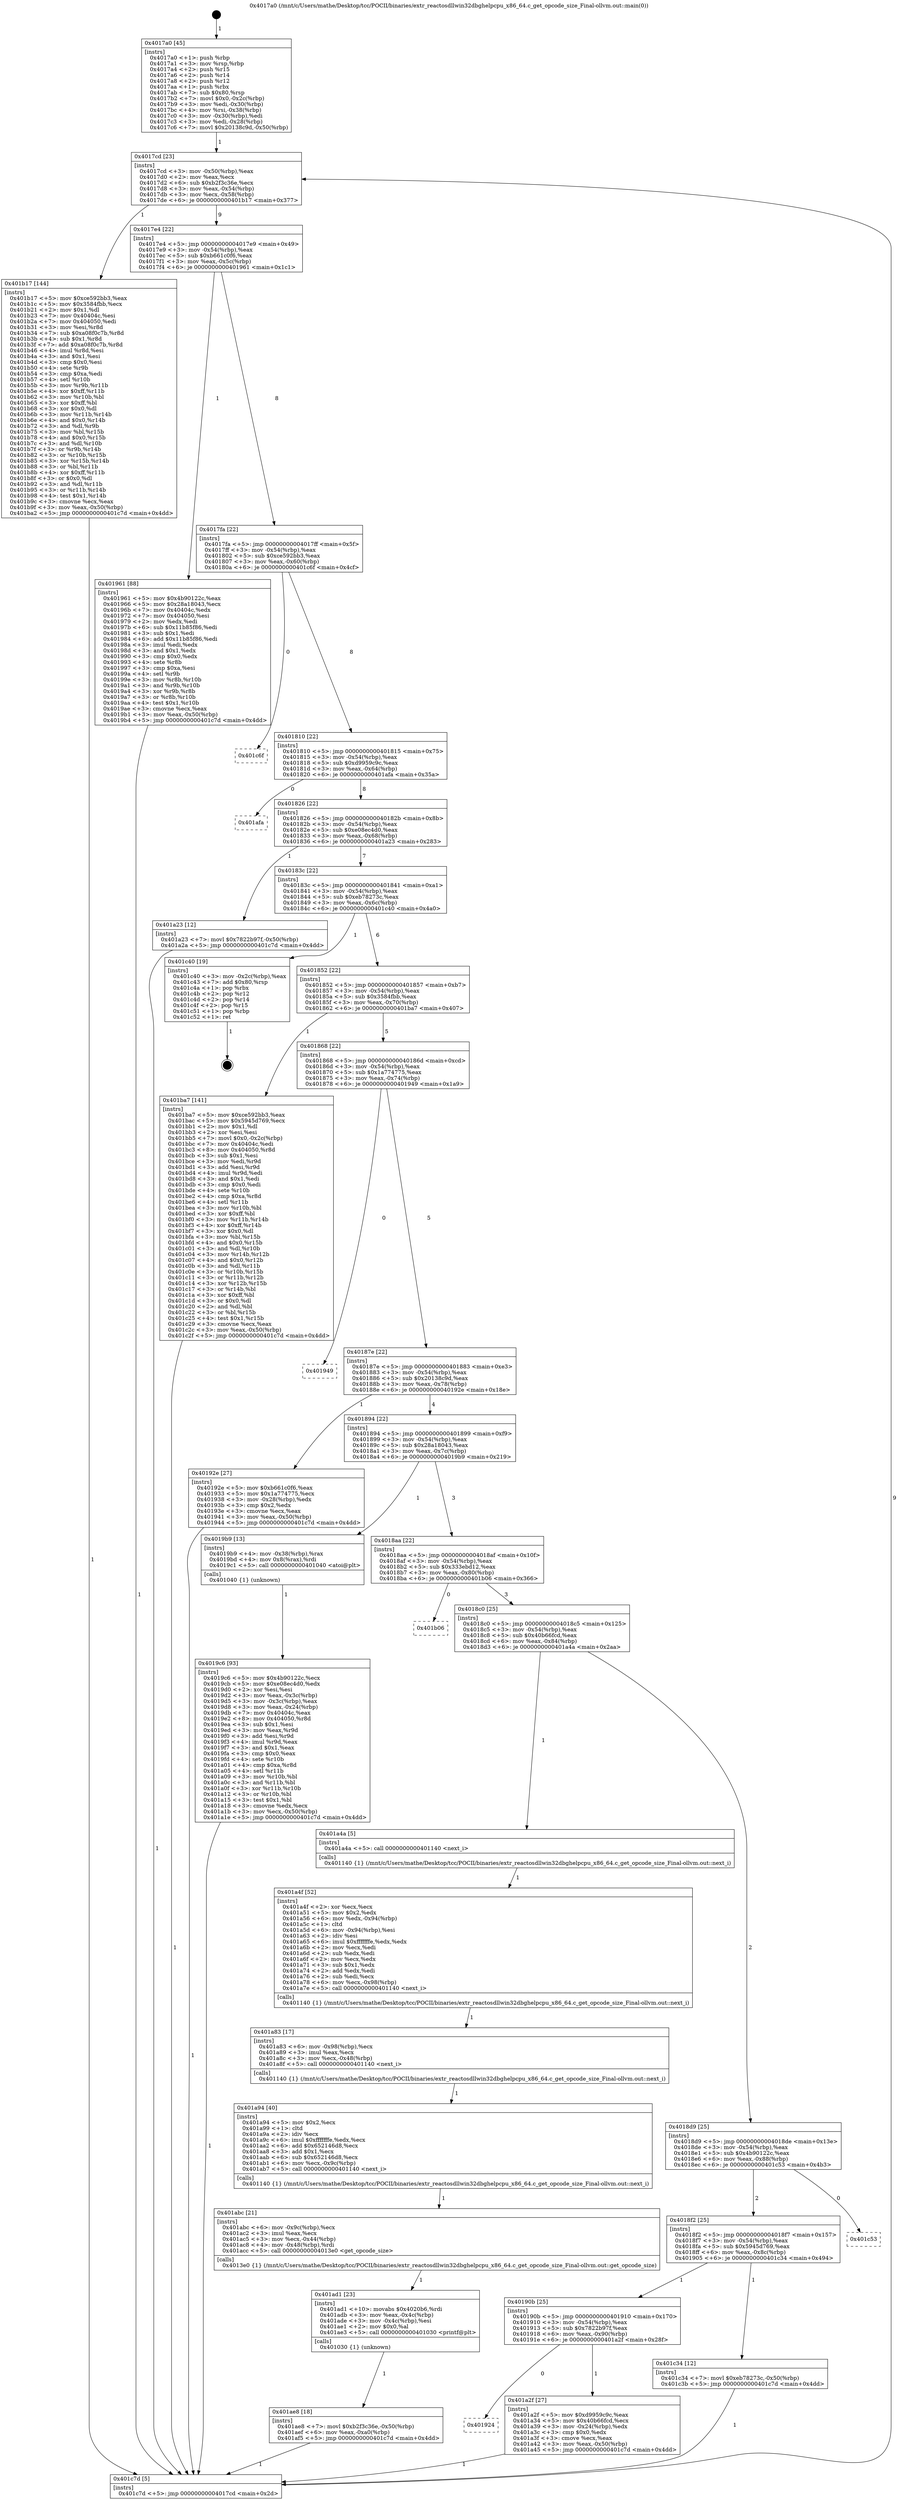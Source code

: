digraph "0x4017a0" {
  label = "0x4017a0 (/mnt/c/Users/mathe/Desktop/tcc/POCII/binaries/extr_reactosdllwin32dbghelpcpu_x86_64.c_get_opcode_size_Final-ollvm.out::main(0))"
  labelloc = "t"
  node[shape=record]

  Entry [label="",width=0.3,height=0.3,shape=circle,fillcolor=black,style=filled]
  "0x4017cd" [label="{
     0x4017cd [23]\l
     | [instrs]\l
     &nbsp;&nbsp;0x4017cd \<+3\>: mov -0x50(%rbp),%eax\l
     &nbsp;&nbsp;0x4017d0 \<+2\>: mov %eax,%ecx\l
     &nbsp;&nbsp;0x4017d2 \<+6\>: sub $0xb2f3c36e,%ecx\l
     &nbsp;&nbsp;0x4017d8 \<+3\>: mov %eax,-0x54(%rbp)\l
     &nbsp;&nbsp;0x4017db \<+3\>: mov %ecx,-0x58(%rbp)\l
     &nbsp;&nbsp;0x4017de \<+6\>: je 0000000000401b17 \<main+0x377\>\l
  }"]
  "0x401b17" [label="{
     0x401b17 [144]\l
     | [instrs]\l
     &nbsp;&nbsp;0x401b17 \<+5\>: mov $0xce592bb3,%eax\l
     &nbsp;&nbsp;0x401b1c \<+5\>: mov $0x3584fbb,%ecx\l
     &nbsp;&nbsp;0x401b21 \<+2\>: mov $0x1,%dl\l
     &nbsp;&nbsp;0x401b23 \<+7\>: mov 0x40404c,%esi\l
     &nbsp;&nbsp;0x401b2a \<+7\>: mov 0x404050,%edi\l
     &nbsp;&nbsp;0x401b31 \<+3\>: mov %esi,%r8d\l
     &nbsp;&nbsp;0x401b34 \<+7\>: sub $0xa08f0c7b,%r8d\l
     &nbsp;&nbsp;0x401b3b \<+4\>: sub $0x1,%r8d\l
     &nbsp;&nbsp;0x401b3f \<+7\>: add $0xa08f0c7b,%r8d\l
     &nbsp;&nbsp;0x401b46 \<+4\>: imul %r8d,%esi\l
     &nbsp;&nbsp;0x401b4a \<+3\>: and $0x1,%esi\l
     &nbsp;&nbsp;0x401b4d \<+3\>: cmp $0x0,%esi\l
     &nbsp;&nbsp;0x401b50 \<+4\>: sete %r9b\l
     &nbsp;&nbsp;0x401b54 \<+3\>: cmp $0xa,%edi\l
     &nbsp;&nbsp;0x401b57 \<+4\>: setl %r10b\l
     &nbsp;&nbsp;0x401b5b \<+3\>: mov %r9b,%r11b\l
     &nbsp;&nbsp;0x401b5e \<+4\>: xor $0xff,%r11b\l
     &nbsp;&nbsp;0x401b62 \<+3\>: mov %r10b,%bl\l
     &nbsp;&nbsp;0x401b65 \<+3\>: xor $0xff,%bl\l
     &nbsp;&nbsp;0x401b68 \<+3\>: xor $0x0,%dl\l
     &nbsp;&nbsp;0x401b6b \<+3\>: mov %r11b,%r14b\l
     &nbsp;&nbsp;0x401b6e \<+4\>: and $0x0,%r14b\l
     &nbsp;&nbsp;0x401b72 \<+3\>: and %dl,%r9b\l
     &nbsp;&nbsp;0x401b75 \<+3\>: mov %bl,%r15b\l
     &nbsp;&nbsp;0x401b78 \<+4\>: and $0x0,%r15b\l
     &nbsp;&nbsp;0x401b7c \<+3\>: and %dl,%r10b\l
     &nbsp;&nbsp;0x401b7f \<+3\>: or %r9b,%r14b\l
     &nbsp;&nbsp;0x401b82 \<+3\>: or %r10b,%r15b\l
     &nbsp;&nbsp;0x401b85 \<+3\>: xor %r15b,%r14b\l
     &nbsp;&nbsp;0x401b88 \<+3\>: or %bl,%r11b\l
     &nbsp;&nbsp;0x401b8b \<+4\>: xor $0xff,%r11b\l
     &nbsp;&nbsp;0x401b8f \<+3\>: or $0x0,%dl\l
     &nbsp;&nbsp;0x401b92 \<+3\>: and %dl,%r11b\l
     &nbsp;&nbsp;0x401b95 \<+3\>: or %r11b,%r14b\l
     &nbsp;&nbsp;0x401b98 \<+4\>: test $0x1,%r14b\l
     &nbsp;&nbsp;0x401b9c \<+3\>: cmovne %ecx,%eax\l
     &nbsp;&nbsp;0x401b9f \<+3\>: mov %eax,-0x50(%rbp)\l
     &nbsp;&nbsp;0x401ba2 \<+5\>: jmp 0000000000401c7d \<main+0x4dd\>\l
  }"]
  "0x4017e4" [label="{
     0x4017e4 [22]\l
     | [instrs]\l
     &nbsp;&nbsp;0x4017e4 \<+5\>: jmp 00000000004017e9 \<main+0x49\>\l
     &nbsp;&nbsp;0x4017e9 \<+3\>: mov -0x54(%rbp),%eax\l
     &nbsp;&nbsp;0x4017ec \<+5\>: sub $0xb661c0f6,%eax\l
     &nbsp;&nbsp;0x4017f1 \<+3\>: mov %eax,-0x5c(%rbp)\l
     &nbsp;&nbsp;0x4017f4 \<+6\>: je 0000000000401961 \<main+0x1c1\>\l
  }"]
  Exit [label="",width=0.3,height=0.3,shape=circle,fillcolor=black,style=filled,peripheries=2]
  "0x401961" [label="{
     0x401961 [88]\l
     | [instrs]\l
     &nbsp;&nbsp;0x401961 \<+5\>: mov $0x4b90122c,%eax\l
     &nbsp;&nbsp;0x401966 \<+5\>: mov $0x28a18043,%ecx\l
     &nbsp;&nbsp;0x40196b \<+7\>: mov 0x40404c,%edx\l
     &nbsp;&nbsp;0x401972 \<+7\>: mov 0x404050,%esi\l
     &nbsp;&nbsp;0x401979 \<+2\>: mov %edx,%edi\l
     &nbsp;&nbsp;0x40197b \<+6\>: sub $0x11b85f86,%edi\l
     &nbsp;&nbsp;0x401981 \<+3\>: sub $0x1,%edi\l
     &nbsp;&nbsp;0x401984 \<+6\>: add $0x11b85f86,%edi\l
     &nbsp;&nbsp;0x40198a \<+3\>: imul %edi,%edx\l
     &nbsp;&nbsp;0x40198d \<+3\>: and $0x1,%edx\l
     &nbsp;&nbsp;0x401990 \<+3\>: cmp $0x0,%edx\l
     &nbsp;&nbsp;0x401993 \<+4\>: sete %r8b\l
     &nbsp;&nbsp;0x401997 \<+3\>: cmp $0xa,%esi\l
     &nbsp;&nbsp;0x40199a \<+4\>: setl %r9b\l
     &nbsp;&nbsp;0x40199e \<+3\>: mov %r8b,%r10b\l
     &nbsp;&nbsp;0x4019a1 \<+3\>: and %r9b,%r10b\l
     &nbsp;&nbsp;0x4019a4 \<+3\>: xor %r9b,%r8b\l
     &nbsp;&nbsp;0x4019a7 \<+3\>: or %r8b,%r10b\l
     &nbsp;&nbsp;0x4019aa \<+4\>: test $0x1,%r10b\l
     &nbsp;&nbsp;0x4019ae \<+3\>: cmovne %ecx,%eax\l
     &nbsp;&nbsp;0x4019b1 \<+3\>: mov %eax,-0x50(%rbp)\l
     &nbsp;&nbsp;0x4019b4 \<+5\>: jmp 0000000000401c7d \<main+0x4dd\>\l
  }"]
  "0x4017fa" [label="{
     0x4017fa [22]\l
     | [instrs]\l
     &nbsp;&nbsp;0x4017fa \<+5\>: jmp 00000000004017ff \<main+0x5f\>\l
     &nbsp;&nbsp;0x4017ff \<+3\>: mov -0x54(%rbp),%eax\l
     &nbsp;&nbsp;0x401802 \<+5\>: sub $0xce592bb3,%eax\l
     &nbsp;&nbsp;0x401807 \<+3\>: mov %eax,-0x60(%rbp)\l
     &nbsp;&nbsp;0x40180a \<+6\>: je 0000000000401c6f \<main+0x4cf\>\l
  }"]
  "0x401ae8" [label="{
     0x401ae8 [18]\l
     | [instrs]\l
     &nbsp;&nbsp;0x401ae8 \<+7\>: movl $0xb2f3c36e,-0x50(%rbp)\l
     &nbsp;&nbsp;0x401aef \<+6\>: mov %eax,-0xa0(%rbp)\l
     &nbsp;&nbsp;0x401af5 \<+5\>: jmp 0000000000401c7d \<main+0x4dd\>\l
  }"]
  "0x401c6f" [label="{
     0x401c6f\l
  }", style=dashed]
  "0x401810" [label="{
     0x401810 [22]\l
     | [instrs]\l
     &nbsp;&nbsp;0x401810 \<+5\>: jmp 0000000000401815 \<main+0x75\>\l
     &nbsp;&nbsp;0x401815 \<+3\>: mov -0x54(%rbp),%eax\l
     &nbsp;&nbsp;0x401818 \<+5\>: sub $0xd9959c9c,%eax\l
     &nbsp;&nbsp;0x40181d \<+3\>: mov %eax,-0x64(%rbp)\l
     &nbsp;&nbsp;0x401820 \<+6\>: je 0000000000401afa \<main+0x35a\>\l
  }"]
  "0x401ad1" [label="{
     0x401ad1 [23]\l
     | [instrs]\l
     &nbsp;&nbsp;0x401ad1 \<+10\>: movabs $0x4020b6,%rdi\l
     &nbsp;&nbsp;0x401adb \<+3\>: mov %eax,-0x4c(%rbp)\l
     &nbsp;&nbsp;0x401ade \<+3\>: mov -0x4c(%rbp),%esi\l
     &nbsp;&nbsp;0x401ae1 \<+2\>: mov $0x0,%al\l
     &nbsp;&nbsp;0x401ae3 \<+5\>: call 0000000000401030 \<printf@plt\>\l
     | [calls]\l
     &nbsp;&nbsp;0x401030 \{1\} (unknown)\l
  }"]
  "0x401afa" [label="{
     0x401afa\l
  }", style=dashed]
  "0x401826" [label="{
     0x401826 [22]\l
     | [instrs]\l
     &nbsp;&nbsp;0x401826 \<+5\>: jmp 000000000040182b \<main+0x8b\>\l
     &nbsp;&nbsp;0x40182b \<+3\>: mov -0x54(%rbp),%eax\l
     &nbsp;&nbsp;0x40182e \<+5\>: sub $0xe08ec4d0,%eax\l
     &nbsp;&nbsp;0x401833 \<+3\>: mov %eax,-0x68(%rbp)\l
     &nbsp;&nbsp;0x401836 \<+6\>: je 0000000000401a23 \<main+0x283\>\l
  }"]
  "0x401abc" [label="{
     0x401abc [21]\l
     | [instrs]\l
     &nbsp;&nbsp;0x401abc \<+6\>: mov -0x9c(%rbp),%ecx\l
     &nbsp;&nbsp;0x401ac2 \<+3\>: imul %eax,%ecx\l
     &nbsp;&nbsp;0x401ac5 \<+3\>: mov %ecx,-0x44(%rbp)\l
     &nbsp;&nbsp;0x401ac8 \<+4\>: mov -0x48(%rbp),%rdi\l
     &nbsp;&nbsp;0x401acc \<+5\>: call 00000000004013e0 \<get_opcode_size\>\l
     | [calls]\l
     &nbsp;&nbsp;0x4013e0 \{1\} (/mnt/c/Users/mathe/Desktop/tcc/POCII/binaries/extr_reactosdllwin32dbghelpcpu_x86_64.c_get_opcode_size_Final-ollvm.out::get_opcode_size)\l
  }"]
  "0x401a23" [label="{
     0x401a23 [12]\l
     | [instrs]\l
     &nbsp;&nbsp;0x401a23 \<+7\>: movl $0x7822b97f,-0x50(%rbp)\l
     &nbsp;&nbsp;0x401a2a \<+5\>: jmp 0000000000401c7d \<main+0x4dd\>\l
  }"]
  "0x40183c" [label="{
     0x40183c [22]\l
     | [instrs]\l
     &nbsp;&nbsp;0x40183c \<+5\>: jmp 0000000000401841 \<main+0xa1\>\l
     &nbsp;&nbsp;0x401841 \<+3\>: mov -0x54(%rbp),%eax\l
     &nbsp;&nbsp;0x401844 \<+5\>: sub $0xeb78273c,%eax\l
     &nbsp;&nbsp;0x401849 \<+3\>: mov %eax,-0x6c(%rbp)\l
     &nbsp;&nbsp;0x40184c \<+6\>: je 0000000000401c40 \<main+0x4a0\>\l
  }"]
  "0x401a94" [label="{
     0x401a94 [40]\l
     | [instrs]\l
     &nbsp;&nbsp;0x401a94 \<+5\>: mov $0x2,%ecx\l
     &nbsp;&nbsp;0x401a99 \<+1\>: cltd\l
     &nbsp;&nbsp;0x401a9a \<+2\>: idiv %ecx\l
     &nbsp;&nbsp;0x401a9c \<+6\>: imul $0xfffffffe,%edx,%ecx\l
     &nbsp;&nbsp;0x401aa2 \<+6\>: add $0x652146d8,%ecx\l
     &nbsp;&nbsp;0x401aa8 \<+3\>: add $0x1,%ecx\l
     &nbsp;&nbsp;0x401aab \<+6\>: sub $0x652146d8,%ecx\l
     &nbsp;&nbsp;0x401ab1 \<+6\>: mov %ecx,-0x9c(%rbp)\l
     &nbsp;&nbsp;0x401ab7 \<+5\>: call 0000000000401140 \<next_i\>\l
     | [calls]\l
     &nbsp;&nbsp;0x401140 \{1\} (/mnt/c/Users/mathe/Desktop/tcc/POCII/binaries/extr_reactosdllwin32dbghelpcpu_x86_64.c_get_opcode_size_Final-ollvm.out::next_i)\l
  }"]
  "0x401c40" [label="{
     0x401c40 [19]\l
     | [instrs]\l
     &nbsp;&nbsp;0x401c40 \<+3\>: mov -0x2c(%rbp),%eax\l
     &nbsp;&nbsp;0x401c43 \<+7\>: add $0x80,%rsp\l
     &nbsp;&nbsp;0x401c4a \<+1\>: pop %rbx\l
     &nbsp;&nbsp;0x401c4b \<+2\>: pop %r12\l
     &nbsp;&nbsp;0x401c4d \<+2\>: pop %r14\l
     &nbsp;&nbsp;0x401c4f \<+2\>: pop %r15\l
     &nbsp;&nbsp;0x401c51 \<+1\>: pop %rbp\l
     &nbsp;&nbsp;0x401c52 \<+1\>: ret\l
  }"]
  "0x401852" [label="{
     0x401852 [22]\l
     | [instrs]\l
     &nbsp;&nbsp;0x401852 \<+5\>: jmp 0000000000401857 \<main+0xb7\>\l
     &nbsp;&nbsp;0x401857 \<+3\>: mov -0x54(%rbp),%eax\l
     &nbsp;&nbsp;0x40185a \<+5\>: sub $0x3584fbb,%eax\l
     &nbsp;&nbsp;0x40185f \<+3\>: mov %eax,-0x70(%rbp)\l
     &nbsp;&nbsp;0x401862 \<+6\>: je 0000000000401ba7 \<main+0x407\>\l
  }"]
  "0x401a83" [label="{
     0x401a83 [17]\l
     | [instrs]\l
     &nbsp;&nbsp;0x401a83 \<+6\>: mov -0x98(%rbp),%ecx\l
     &nbsp;&nbsp;0x401a89 \<+3\>: imul %eax,%ecx\l
     &nbsp;&nbsp;0x401a8c \<+3\>: mov %ecx,-0x48(%rbp)\l
     &nbsp;&nbsp;0x401a8f \<+5\>: call 0000000000401140 \<next_i\>\l
     | [calls]\l
     &nbsp;&nbsp;0x401140 \{1\} (/mnt/c/Users/mathe/Desktop/tcc/POCII/binaries/extr_reactosdllwin32dbghelpcpu_x86_64.c_get_opcode_size_Final-ollvm.out::next_i)\l
  }"]
  "0x401ba7" [label="{
     0x401ba7 [141]\l
     | [instrs]\l
     &nbsp;&nbsp;0x401ba7 \<+5\>: mov $0xce592bb3,%eax\l
     &nbsp;&nbsp;0x401bac \<+5\>: mov $0x5945d769,%ecx\l
     &nbsp;&nbsp;0x401bb1 \<+2\>: mov $0x1,%dl\l
     &nbsp;&nbsp;0x401bb3 \<+2\>: xor %esi,%esi\l
     &nbsp;&nbsp;0x401bb5 \<+7\>: movl $0x0,-0x2c(%rbp)\l
     &nbsp;&nbsp;0x401bbc \<+7\>: mov 0x40404c,%edi\l
     &nbsp;&nbsp;0x401bc3 \<+8\>: mov 0x404050,%r8d\l
     &nbsp;&nbsp;0x401bcb \<+3\>: sub $0x1,%esi\l
     &nbsp;&nbsp;0x401bce \<+3\>: mov %edi,%r9d\l
     &nbsp;&nbsp;0x401bd1 \<+3\>: add %esi,%r9d\l
     &nbsp;&nbsp;0x401bd4 \<+4\>: imul %r9d,%edi\l
     &nbsp;&nbsp;0x401bd8 \<+3\>: and $0x1,%edi\l
     &nbsp;&nbsp;0x401bdb \<+3\>: cmp $0x0,%edi\l
     &nbsp;&nbsp;0x401bde \<+4\>: sete %r10b\l
     &nbsp;&nbsp;0x401be2 \<+4\>: cmp $0xa,%r8d\l
     &nbsp;&nbsp;0x401be6 \<+4\>: setl %r11b\l
     &nbsp;&nbsp;0x401bea \<+3\>: mov %r10b,%bl\l
     &nbsp;&nbsp;0x401bed \<+3\>: xor $0xff,%bl\l
     &nbsp;&nbsp;0x401bf0 \<+3\>: mov %r11b,%r14b\l
     &nbsp;&nbsp;0x401bf3 \<+4\>: xor $0xff,%r14b\l
     &nbsp;&nbsp;0x401bf7 \<+3\>: xor $0x0,%dl\l
     &nbsp;&nbsp;0x401bfa \<+3\>: mov %bl,%r15b\l
     &nbsp;&nbsp;0x401bfd \<+4\>: and $0x0,%r15b\l
     &nbsp;&nbsp;0x401c01 \<+3\>: and %dl,%r10b\l
     &nbsp;&nbsp;0x401c04 \<+3\>: mov %r14b,%r12b\l
     &nbsp;&nbsp;0x401c07 \<+4\>: and $0x0,%r12b\l
     &nbsp;&nbsp;0x401c0b \<+3\>: and %dl,%r11b\l
     &nbsp;&nbsp;0x401c0e \<+3\>: or %r10b,%r15b\l
     &nbsp;&nbsp;0x401c11 \<+3\>: or %r11b,%r12b\l
     &nbsp;&nbsp;0x401c14 \<+3\>: xor %r12b,%r15b\l
     &nbsp;&nbsp;0x401c17 \<+3\>: or %r14b,%bl\l
     &nbsp;&nbsp;0x401c1a \<+3\>: xor $0xff,%bl\l
     &nbsp;&nbsp;0x401c1d \<+3\>: or $0x0,%dl\l
     &nbsp;&nbsp;0x401c20 \<+2\>: and %dl,%bl\l
     &nbsp;&nbsp;0x401c22 \<+3\>: or %bl,%r15b\l
     &nbsp;&nbsp;0x401c25 \<+4\>: test $0x1,%r15b\l
     &nbsp;&nbsp;0x401c29 \<+3\>: cmovne %ecx,%eax\l
     &nbsp;&nbsp;0x401c2c \<+3\>: mov %eax,-0x50(%rbp)\l
     &nbsp;&nbsp;0x401c2f \<+5\>: jmp 0000000000401c7d \<main+0x4dd\>\l
  }"]
  "0x401868" [label="{
     0x401868 [22]\l
     | [instrs]\l
     &nbsp;&nbsp;0x401868 \<+5\>: jmp 000000000040186d \<main+0xcd\>\l
     &nbsp;&nbsp;0x40186d \<+3\>: mov -0x54(%rbp),%eax\l
     &nbsp;&nbsp;0x401870 \<+5\>: sub $0x1a774775,%eax\l
     &nbsp;&nbsp;0x401875 \<+3\>: mov %eax,-0x74(%rbp)\l
     &nbsp;&nbsp;0x401878 \<+6\>: je 0000000000401949 \<main+0x1a9\>\l
  }"]
  "0x401a4f" [label="{
     0x401a4f [52]\l
     | [instrs]\l
     &nbsp;&nbsp;0x401a4f \<+2\>: xor %ecx,%ecx\l
     &nbsp;&nbsp;0x401a51 \<+5\>: mov $0x2,%edx\l
     &nbsp;&nbsp;0x401a56 \<+6\>: mov %edx,-0x94(%rbp)\l
     &nbsp;&nbsp;0x401a5c \<+1\>: cltd\l
     &nbsp;&nbsp;0x401a5d \<+6\>: mov -0x94(%rbp),%esi\l
     &nbsp;&nbsp;0x401a63 \<+2\>: idiv %esi\l
     &nbsp;&nbsp;0x401a65 \<+6\>: imul $0xfffffffe,%edx,%edx\l
     &nbsp;&nbsp;0x401a6b \<+2\>: mov %ecx,%edi\l
     &nbsp;&nbsp;0x401a6d \<+2\>: sub %edx,%edi\l
     &nbsp;&nbsp;0x401a6f \<+2\>: mov %ecx,%edx\l
     &nbsp;&nbsp;0x401a71 \<+3\>: sub $0x1,%edx\l
     &nbsp;&nbsp;0x401a74 \<+2\>: add %edx,%edi\l
     &nbsp;&nbsp;0x401a76 \<+2\>: sub %edi,%ecx\l
     &nbsp;&nbsp;0x401a78 \<+6\>: mov %ecx,-0x98(%rbp)\l
     &nbsp;&nbsp;0x401a7e \<+5\>: call 0000000000401140 \<next_i\>\l
     | [calls]\l
     &nbsp;&nbsp;0x401140 \{1\} (/mnt/c/Users/mathe/Desktop/tcc/POCII/binaries/extr_reactosdllwin32dbghelpcpu_x86_64.c_get_opcode_size_Final-ollvm.out::next_i)\l
  }"]
  "0x401949" [label="{
     0x401949\l
  }", style=dashed]
  "0x40187e" [label="{
     0x40187e [22]\l
     | [instrs]\l
     &nbsp;&nbsp;0x40187e \<+5\>: jmp 0000000000401883 \<main+0xe3\>\l
     &nbsp;&nbsp;0x401883 \<+3\>: mov -0x54(%rbp),%eax\l
     &nbsp;&nbsp;0x401886 \<+5\>: sub $0x20138c9d,%eax\l
     &nbsp;&nbsp;0x40188b \<+3\>: mov %eax,-0x78(%rbp)\l
     &nbsp;&nbsp;0x40188e \<+6\>: je 000000000040192e \<main+0x18e\>\l
  }"]
  "0x401924" [label="{
     0x401924\l
  }", style=dashed]
  "0x40192e" [label="{
     0x40192e [27]\l
     | [instrs]\l
     &nbsp;&nbsp;0x40192e \<+5\>: mov $0xb661c0f6,%eax\l
     &nbsp;&nbsp;0x401933 \<+5\>: mov $0x1a774775,%ecx\l
     &nbsp;&nbsp;0x401938 \<+3\>: mov -0x28(%rbp),%edx\l
     &nbsp;&nbsp;0x40193b \<+3\>: cmp $0x2,%edx\l
     &nbsp;&nbsp;0x40193e \<+3\>: cmovne %ecx,%eax\l
     &nbsp;&nbsp;0x401941 \<+3\>: mov %eax,-0x50(%rbp)\l
     &nbsp;&nbsp;0x401944 \<+5\>: jmp 0000000000401c7d \<main+0x4dd\>\l
  }"]
  "0x401894" [label="{
     0x401894 [22]\l
     | [instrs]\l
     &nbsp;&nbsp;0x401894 \<+5\>: jmp 0000000000401899 \<main+0xf9\>\l
     &nbsp;&nbsp;0x401899 \<+3\>: mov -0x54(%rbp),%eax\l
     &nbsp;&nbsp;0x40189c \<+5\>: sub $0x28a18043,%eax\l
     &nbsp;&nbsp;0x4018a1 \<+3\>: mov %eax,-0x7c(%rbp)\l
     &nbsp;&nbsp;0x4018a4 \<+6\>: je 00000000004019b9 \<main+0x219\>\l
  }"]
  "0x401c7d" [label="{
     0x401c7d [5]\l
     | [instrs]\l
     &nbsp;&nbsp;0x401c7d \<+5\>: jmp 00000000004017cd \<main+0x2d\>\l
  }"]
  "0x4017a0" [label="{
     0x4017a0 [45]\l
     | [instrs]\l
     &nbsp;&nbsp;0x4017a0 \<+1\>: push %rbp\l
     &nbsp;&nbsp;0x4017a1 \<+3\>: mov %rsp,%rbp\l
     &nbsp;&nbsp;0x4017a4 \<+2\>: push %r15\l
     &nbsp;&nbsp;0x4017a6 \<+2\>: push %r14\l
     &nbsp;&nbsp;0x4017a8 \<+2\>: push %r12\l
     &nbsp;&nbsp;0x4017aa \<+1\>: push %rbx\l
     &nbsp;&nbsp;0x4017ab \<+7\>: sub $0x80,%rsp\l
     &nbsp;&nbsp;0x4017b2 \<+7\>: movl $0x0,-0x2c(%rbp)\l
     &nbsp;&nbsp;0x4017b9 \<+3\>: mov %edi,-0x30(%rbp)\l
     &nbsp;&nbsp;0x4017bc \<+4\>: mov %rsi,-0x38(%rbp)\l
     &nbsp;&nbsp;0x4017c0 \<+3\>: mov -0x30(%rbp),%edi\l
     &nbsp;&nbsp;0x4017c3 \<+3\>: mov %edi,-0x28(%rbp)\l
     &nbsp;&nbsp;0x4017c6 \<+7\>: movl $0x20138c9d,-0x50(%rbp)\l
  }"]
  "0x401a2f" [label="{
     0x401a2f [27]\l
     | [instrs]\l
     &nbsp;&nbsp;0x401a2f \<+5\>: mov $0xd9959c9c,%eax\l
     &nbsp;&nbsp;0x401a34 \<+5\>: mov $0x40b66fcd,%ecx\l
     &nbsp;&nbsp;0x401a39 \<+3\>: mov -0x24(%rbp),%edx\l
     &nbsp;&nbsp;0x401a3c \<+3\>: cmp $0x0,%edx\l
     &nbsp;&nbsp;0x401a3f \<+3\>: cmove %ecx,%eax\l
     &nbsp;&nbsp;0x401a42 \<+3\>: mov %eax,-0x50(%rbp)\l
     &nbsp;&nbsp;0x401a45 \<+5\>: jmp 0000000000401c7d \<main+0x4dd\>\l
  }"]
  "0x4019b9" [label="{
     0x4019b9 [13]\l
     | [instrs]\l
     &nbsp;&nbsp;0x4019b9 \<+4\>: mov -0x38(%rbp),%rax\l
     &nbsp;&nbsp;0x4019bd \<+4\>: mov 0x8(%rax),%rdi\l
     &nbsp;&nbsp;0x4019c1 \<+5\>: call 0000000000401040 \<atoi@plt\>\l
     | [calls]\l
     &nbsp;&nbsp;0x401040 \{1\} (unknown)\l
  }"]
  "0x4018aa" [label="{
     0x4018aa [22]\l
     | [instrs]\l
     &nbsp;&nbsp;0x4018aa \<+5\>: jmp 00000000004018af \<main+0x10f\>\l
     &nbsp;&nbsp;0x4018af \<+3\>: mov -0x54(%rbp),%eax\l
     &nbsp;&nbsp;0x4018b2 \<+5\>: sub $0x333ebd12,%eax\l
     &nbsp;&nbsp;0x4018b7 \<+3\>: mov %eax,-0x80(%rbp)\l
     &nbsp;&nbsp;0x4018ba \<+6\>: je 0000000000401b06 \<main+0x366\>\l
  }"]
  "0x4019c6" [label="{
     0x4019c6 [93]\l
     | [instrs]\l
     &nbsp;&nbsp;0x4019c6 \<+5\>: mov $0x4b90122c,%ecx\l
     &nbsp;&nbsp;0x4019cb \<+5\>: mov $0xe08ec4d0,%edx\l
     &nbsp;&nbsp;0x4019d0 \<+2\>: xor %esi,%esi\l
     &nbsp;&nbsp;0x4019d2 \<+3\>: mov %eax,-0x3c(%rbp)\l
     &nbsp;&nbsp;0x4019d5 \<+3\>: mov -0x3c(%rbp),%eax\l
     &nbsp;&nbsp;0x4019d8 \<+3\>: mov %eax,-0x24(%rbp)\l
     &nbsp;&nbsp;0x4019db \<+7\>: mov 0x40404c,%eax\l
     &nbsp;&nbsp;0x4019e2 \<+8\>: mov 0x404050,%r8d\l
     &nbsp;&nbsp;0x4019ea \<+3\>: sub $0x1,%esi\l
     &nbsp;&nbsp;0x4019ed \<+3\>: mov %eax,%r9d\l
     &nbsp;&nbsp;0x4019f0 \<+3\>: add %esi,%r9d\l
     &nbsp;&nbsp;0x4019f3 \<+4\>: imul %r9d,%eax\l
     &nbsp;&nbsp;0x4019f7 \<+3\>: and $0x1,%eax\l
     &nbsp;&nbsp;0x4019fa \<+3\>: cmp $0x0,%eax\l
     &nbsp;&nbsp;0x4019fd \<+4\>: sete %r10b\l
     &nbsp;&nbsp;0x401a01 \<+4\>: cmp $0xa,%r8d\l
     &nbsp;&nbsp;0x401a05 \<+4\>: setl %r11b\l
     &nbsp;&nbsp;0x401a09 \<+3\>: mov %r10b,%bl\l
     &nbsp;&nbsp;0x401a0c \<+3\>: and %r11b,%bl\l
     &nbsp;&nbsp;0x401a0f \<+3\>: xor %r11b,%r10b\l
     &nbsp;&nbsp;0x401a12 \<+3\>: or %r10b,%bl\l
     &nbsp;&nbsp;0x401a15 \<+3\>: test $0x1,%bl\l
     &nbsp;&nbsp;0x401a18 \<+3\>: cmovne %edx,%ecx\l
     &nbsp;&nbsp;0x401a1b \<+3\>: mov %ecx,-0x50(%rbp)\l
     &nbsp;&nbsp;0x401a1e \<+5\>: jmp 0000000000401c7d \<main+0x4dd\>\l
  }"]
  "0x40190b" [label="{
     0x40190b [25]\l
     | [instrs]\l
     &nbsp;&nbsp;0x40190b \<+5\>: jmp 0000000000401910 \<main+0x170\>\l
     &nbsp;&nbsp;0x401910 \<+3\>: mov -0x54(%rbp),%eax\l
     &nbsp;&nbsp;0x401913 \<+5\>: sub $0x7822b97f,%eax\l
     &nbsp;&nbsp;0x401918 \<+6\>: mov %eax,-0x90(%rbp)\l
     &nbsp;&nbsp;0x40191e \<+6\>: je 0000000000401a2f \<main+0x28f\>\l
  }"]
  "0x401b06" [label="{
     0x401b06\l
  }", style=dashed]
  "0x4018c0" [label="{
     0x4018c0 [25]\l
     | [instrs]\l
     &nbsp;&nbsp;0x4018c0 \<+5\>: jmp 00000000004018c5 \<main+0x125\>\l
     &nbsp;&nbsp;0x4018c5 \<+3\>: mov -0x54(%rbp),%eax\l
     &nbsp;&nbsp;0x4018c8 \<+5\>: sub $0x40b66fcd,%eax\l
     &nbsp;&nbsp;0x4018cd \<+6\>: mov %eax,-0x84(%rbp)\l
     &nbsp;&nbsp;0x4018d3 \<+6\>: je 0000000000401a4a \<main+0x2aa\>\l
  }"]
  "0x401c34" [label="{
     0x401c34 [12]\l
     | [instrs]\l
     &nbsp;&nbsp;0x401c34 \<+7\>: movl $0xeb78273c,-0x50(%rbp)\l
     &nbsp;&nbsp;0x401c3b \<+5\>: jmp 0000000000401c7d \<main+0x4dd\>\l
  }"]
  "0x401a4a" [label="{
     0x401a4a [5]\l
     | [instrs]\l
     &nbsp;&nbsp;0x401a4a \<+5\>: call 0000000000401140 \<next_i\>\l
     | [calls]\l
     &nbsp;&nbsp;0x401140 \{1\} (/mnt/c/Users/mathe/Desktop/tcc/POCII/binaries/extr_reactosdllwin32dbghelpcpu_x86_64.c_get_opcode_size_Final-ollvm.out::next_i)\l
  }"]
  "0x4018d9" [label="{
     0x4018d9 [25]\l
     | [instrs]\l
     &nbsp;&nbsp;0x4018d9 \<+5\>: jmp 00000000004018de \<main+0x13e\>\l
     &nbsp;&nbsp;0x4018de \<+3\>: mov -0x54(%rbp),%eax\l
     &nbsp;&nbsp;0x4018e1 \<+5\>: sub $0x4b90122c,%eax\l
     &nbsp;&nbsp;0x4018e6 \<+6\>: mov %eax,-0x88(%rbp)\l
     &nbsp;&nbsp;0x4018ec \<+6\>: je 0000000000401c53 \<main+0x4b3\>\l
  }"]
  "0x4018f2" [label="{
     0x4018f2 [25]\l
     | [instrs]\l
     &nbsp;&nbsp;0x4018f2 \<+5\>: jmp 00000000004018f7 \<main+0x157\>\l
     &nbsp;&nbsp;0x4018f7 \<+3\>: mov -0x54(%rbp),%eax\l
     &nbsp;&nbsp;0x4018fa \<+5\>: sub $0x5945d769,%eax\l
     &nbsp;&nbsp;0x4018ff \<+6\>: mov %eax,-0x8c(%rbp)\l
     &nbsp;&nbsp;0x401905 \<+6\>: je 0000000000401c34 \<main+0x494\>\l
  }"]
  "0x401c53" [label="{
     0x401c53\l
  }", style=dashed]
  Entry -> "0x4017a0" [label=" 1"]
  "0x4017cd" -> "0x401b17" [label=" 1"]
  "0x4017cd" -> "0x4017e4" [label=" 9"]
  "0x401c40" -> Exit [label=" 1"]
  "0x4017e4" -> "0x401961" [label=" 1"]
  "0x4017e4" -> "0x4017fa" [label=" 8"]
  "0x401c34" -> "0x401c7d" [label=" 1"]
  "0x4017fa" -> "0x401c6f" [label=" 0"]
  "0x4017fa" -> "0x401810" [label=" 8"]
  "0x401ba7" -> "0x401c7d" [label=" 1"]
  "0x401810" -> "0x401afa" [label=" 0"]
  "0x401810" -> "0x401826" [label=" 8"]
  "0x401b17" -> "0x401c7d" [label=" 1"]
  "0x401826" -> "0x401a23" [label=" 1"]
  "0x401826" -> "0x40183c" [label=" 7"]
  "0x401ae8" -> "0x401c7d" [label=" 1"]
  "0x40183c" -> "0x401c40" [label=" 1"]
  "0x40183c" -> "0x401852" [label=" 6"]
  "0x401ad1" -> "0x401ae8" [label=" 1"]
  "0x401852" -> "0x401ba7" [label=" 1"]
  "0x401852" -> "0x401868" [label=" 5"]
  "0x401abc" -> "0x401ad1" [label=" 1"]
  "0x401868" -> "0x401949" [label=" 0"]
  "0x401868" -> "0x40187e" [label=" 5"]
  "0x401a94" -> "0x401abc" [label=" 1"]
  "0x40187e" -> "0x40192e" [label=" 1"]
  "0x40187e" -> "0x401894" [label=" 4"]
  "0x40192e" -> "0x401c7d" [label=" 1"]
  "0x4017a0" -> "0x4017cd" [label=" 1"]
  "0x401c7d" -> "0x4017cd" [label=" 9"]
  "0x401961" -> "0x401c7d" [label=" 1"]
  "0x401a83" -> "0x401a94" [label=" 1"]
  "0x401894" -> "0x4019b9" [label=" 1"]
  "0x401894" -> "0x4018aa" [label=" 3"]
  "0x4019b9" -> "0x4019c6" [label=" 1"]
  "0x4019c6" -> "0x401c7d" [label=" 1"]
  "0x401a23" -> "0x401c7d" [label=" 1"]
  "0x401a4f" -> "0x401a83" [label=" 1"]
  "0x4018aa" -> "0x401b06" [label=" 0"]
  "0x4018aa" -> "0x4018c0" [label=" 3"]
  "0x401a2f" -> "0x401c7d" [label=" 1"]
  "0x4018c0" -> "0x401a4a" [label=" 1"]
  "0x4018c0" -> "0x4018d9" [label=" 2"]
  "0x40190b" -> "0x401924" [label=" 0"]
  "0x4018d9" -> "0x401c53" [label=" 0"]
  "0x4018d9" -> "0x4018f2" [label=" 2"]
  "0x40190b" -> "0x401a2f" [label=" 1"]
  "0x4018f2" -> "0x401c34" [label=" 1"]
  "0x4018f2" -> "0x40190b" [label=" 1"]
  "0x401a4a" -> "0x401a4f" [label=" 1"]
}
